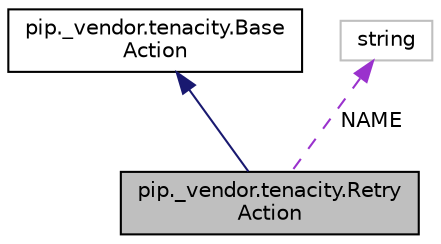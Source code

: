 digraph "pip._vendor.tenacity.RetryAction"
{
 // LATEX_PDF_SIZE
  edge [fontname="Helvetica",fontsize="10",labelfontname="Helvetica",labelfontsize="10"];
  node [fontname="Helvetica",fontsize="10",shape=record];
  Node1 [label="pip._vendor.tenacity.Retry\lAction",height=0.2,width=0.4,color="black", fillcolor="grey75", style="filled", fontcolor="black",tooltip=" "];
  Node2 -> Node1 [dir="back",color="midnightblue",fontsize="10",style="solid",fontname="Helvetica"];
  Node2 [label="pip._vendor.tenacity.Base\lAction",height=0.2,width=0.4,color="black", fillcolor="white", style="filled",URL="$classpip_1_1__vendor_1_1tenacity_1_1_base_action.html",tooltip=" "];
  Node3 -> Node1 [dir="back",color="darkorchid3",fontsize="10",style="dashed",label=" NAME" ,fontname="Helvetica"];
  Node3 [label="string",height=0.2,width=0.4,color="grey75", fillcolor="white", style="filled",tooltip=" "];
}
